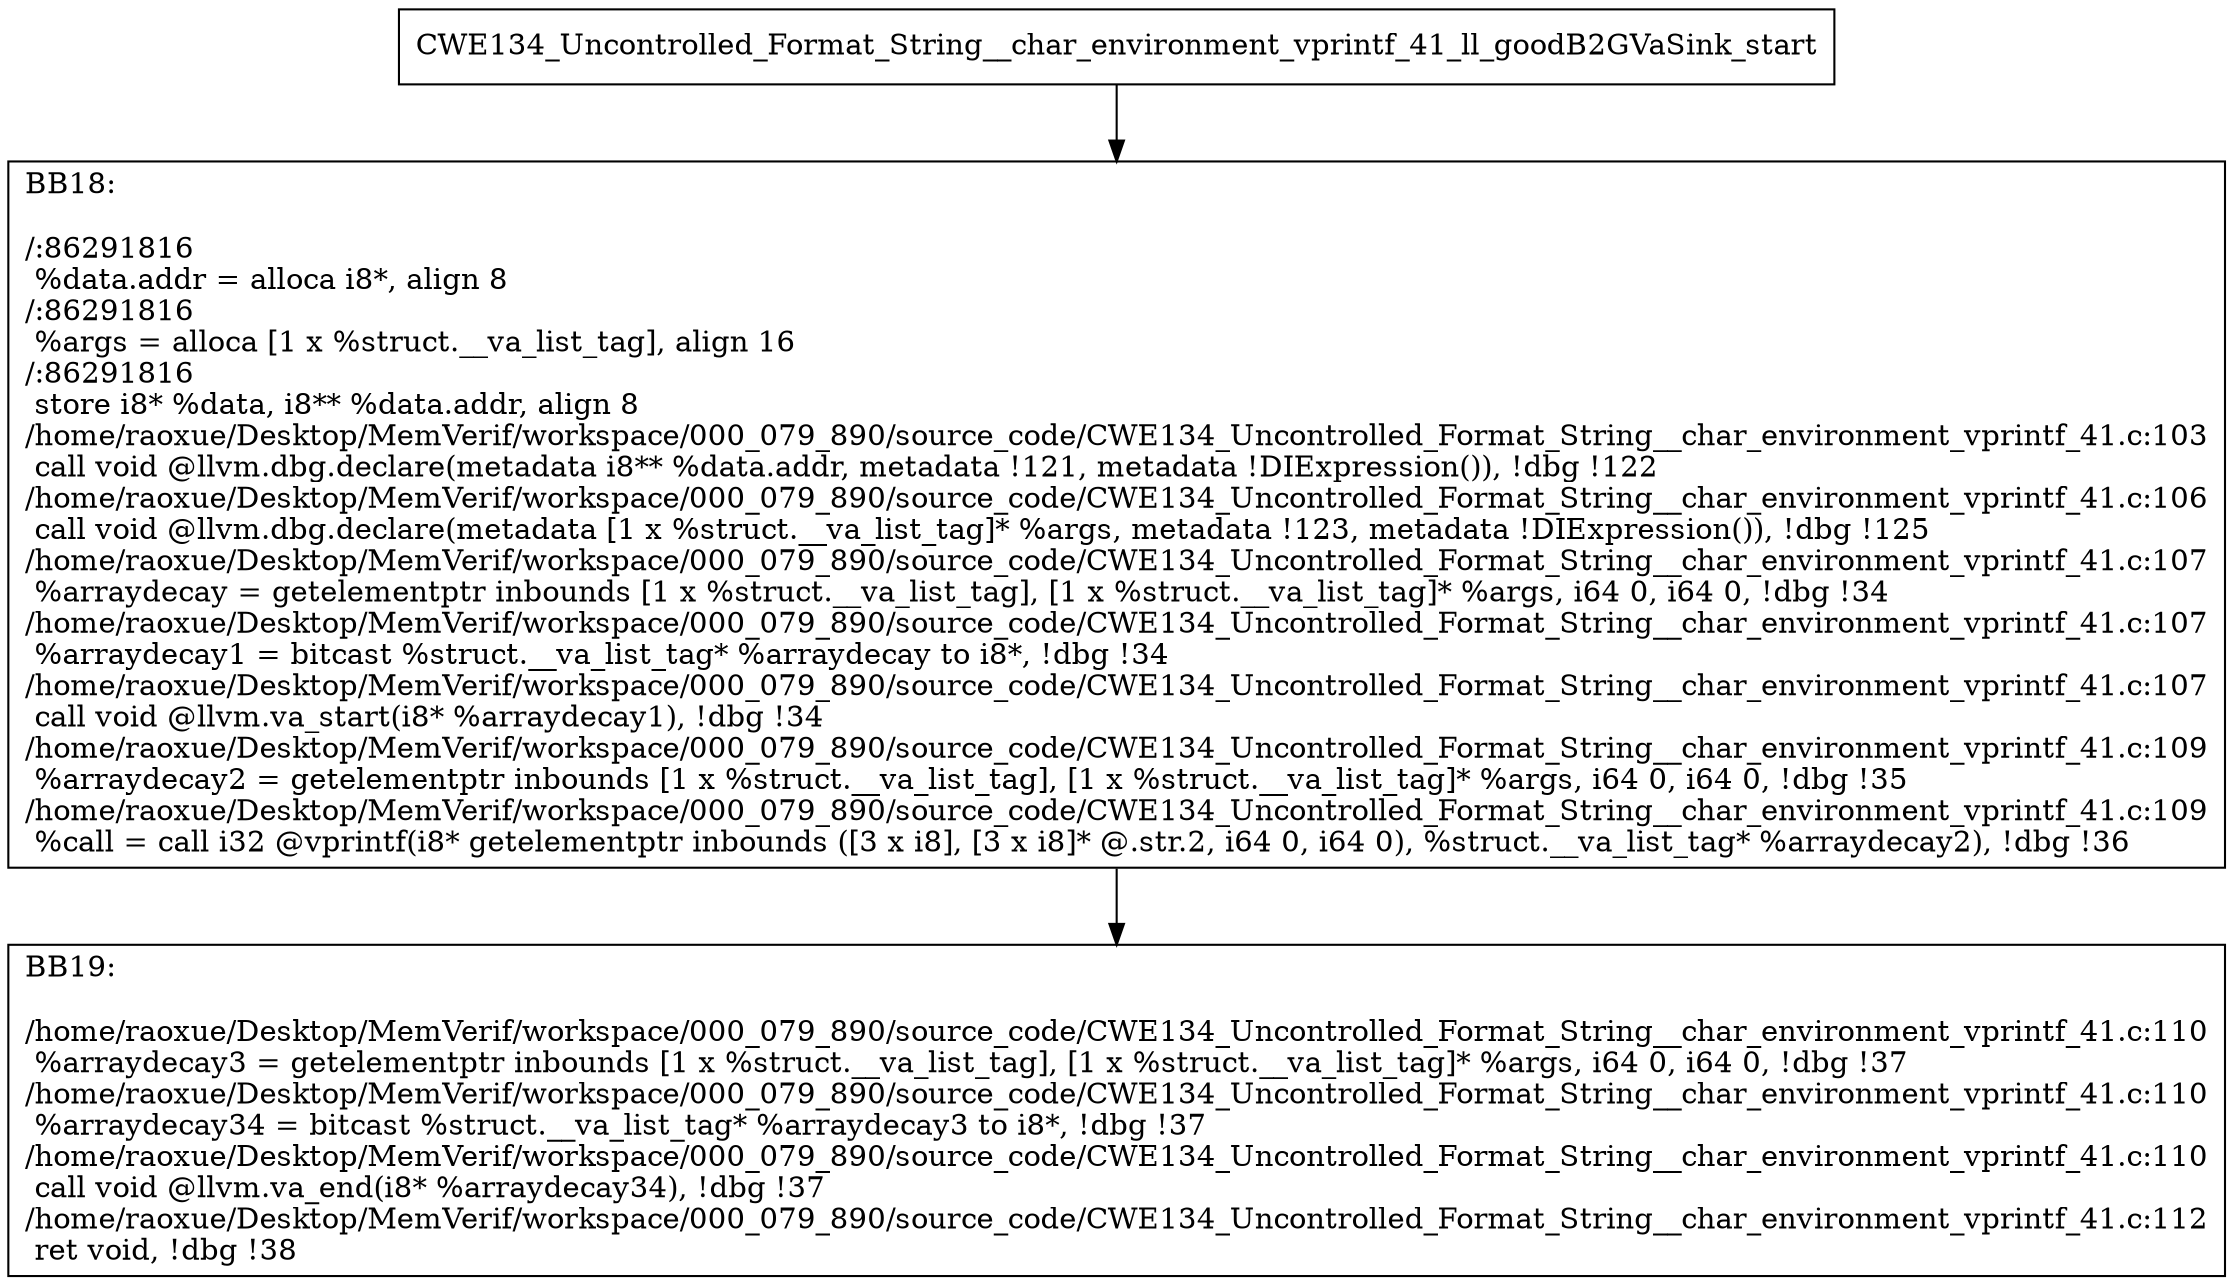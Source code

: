 digraph "CFG for'CWE134_Uncontrolled_Format_String__char_environment_vprintf_41_ll_goodB2GVaSink' function" {
	BBCWE134_Uncontrolled_Format_String__char_environment_vprintf_41_ll_goodB2GVaSink_start[shape=record,label="{CWE134_Uncontrolled_Format_String__char_environment_vprintf_41_ll_goodB2GVaSink_start}"];
	BBCWE134_Uncontrolled_Format_String__char_environment_vprintf_41_ll_goodB2GVaSink_start-> CWE134_Uncontrolled_Format_String__char_environment_vprintf_41_ll_goodB2GVaSinkBB18;
	CWE134_Uncontrolled_Format_String__char_environment_vprintf_41_ll_goodB2GVaSinkBB18 [shape=record, label="{BB18:\l\l/:86291816\l
  %data.addr = alloca i8*, align 8\l
/:86291816\l
  %args = alloca [1 x %struct.__va_list_tag], align 16\l
/:86291816\l
  store i8* %data, i8** %data.addr, align 8\l
/home/raoxue/Desktop/MemVerif/workspace/000_079_890/source_code/CWE134_Uncontrolled_Format_String__char_environment_vprintf_41.c:103\l
  call void @llvm.dbg.declare(metadata i8** %data.addr, metadata !121, metadata !DIExpression()), !dbg !122\l
/home/raoxue/Desktop/MemVerif/workspace/000_079_890/source_code/CWE134_Uncontrolled_Format_String__char_environment_vprintf_41.c:106\l
  call void @llvm.dbg.declare(metadata [1 x %struct.__va_list_tag]* %args, metadata !123, metadata !DIExpression()), !dbg !125\l
/home/raoxue/Desktop/MemVerif/workspace/000_079_890/source_code/CWE134_Uncontrolled_Format_String__char_environment_vprintf_41.c:107\l
  %arraydecay = getelementptr inbounds [1 x %struct.__va_list_tag], [1 x %struct.__va_list_tag]* %args, i64 0, i64 0, !dbg !34\l
/home/raoxue/Desktop/MemVerif/workspace/000_079_890/source_code/CWE134_Uncontrolled_Format_String__char_environment_vprintf_41.c:107\l
  %arraydecay1 = bitcast %struct.__va_list_tag* %arraydecay to i8*, !dbg !34\l
/home/raoxue/Desktop/MemVerif/workspace/000_079_890/source_code/CWE134_Uncontrolled_Format_String__char_environment_vprintf_41.c:107\l
  call void @llvm.va_start(i8* %arraydecay1), !dbg !34\l
/home/raoxue/Desktop/MemVerif/workspace/000_079_890/source_code/CWE134_Uncontrolled_Format_String__char_environment_vprintf_41.c:109\l
  %arraydecay2 = getelementptr inbounds [1 x %struct.__va_list_tag], [1 x %struct.__va_list_tag]* %args, i64 0, i64 0, !dbg !35\l
/home/raoxue/Desktop/MemVerif/workspace/000_079_890/source_code/CWE134_Uncontrolled_Format_String__char_environment_vprintf_41.c:109\l
  %call = call i32 @vprintf(i8* getelementptr inbounds ([3 x i8], [3 x i8]* @.str.2, i64 0, i64 0), %struct.__va_list_tag* %arraydecay2), !dbg !36\l
}"];
	CWE134_Uncontrolled_Format_String__char_environment_vprintf_41_ll_goodB2GVaSinkBB18-> CWE134_Uncontrolled_Format_String__char_environment_vprintf_41_ll_goodB2GVaSinkBB19;
	CWE134_Uncontrolled_Format_String__char_environment_vprintf_41_ll_goodB2GVaSinkBB19 [shape=record, label="{BB19:\l\l/home/raoxue/Desktop/MemVerif/workspace/000_079_890/source_code/CWE134_Uncontrolled_Format_String__char_environment_vprintf_41.c:110\l
  %arraydecay3 = getelementptr inbounds [1 x %struct.__va_list_tag], [1 x %struct.__va_list_tag]* %args, i64 0, i64 0, !dbg !37\l
/home/raoxue/Desktop/MemVerif/workspace/000_079_890/source_code/CWE134_Uncontrolled_Format_String__char_environment_vprintf_41.c:110\l
  %arraydecay34 = bitcast %struct.__va_list_tag* %arraydecay3 to i8*, !dbg !37\l
/home/raoxue/Desktop/MemVerif/workspace/000_079_890/source_code/CWE134_Uncontrolled_Format_String__char_environment_vprintf_41.c:110\l
  call void @llvm.va_end(i8* %arraydecay34), !dbg !37\l
/home/raoxue/Desktop/MemVerif/workspace/000_079_890/source_code/CWE134_Uncontrolled_Format_String__char_environment_vprintf_41.c:112\l
  ret void, !dbg !38\l
}"];
}
